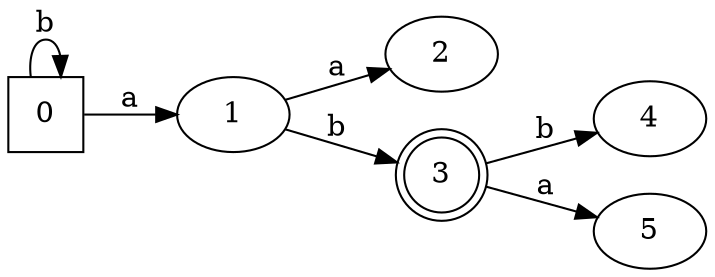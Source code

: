 digraph G {
	rankdir=LR;
	0->0[ label=b ];
	0->1[ label=a ];
	1->2[ label=a ];
	1->3[ label=b ];
	3->4[ label=b ];
	3->5[ label=a ];
	0 [ shape=square ];
	1;
	2;
	3 [ shape=doublecircle ];
	4;
	5;

}

